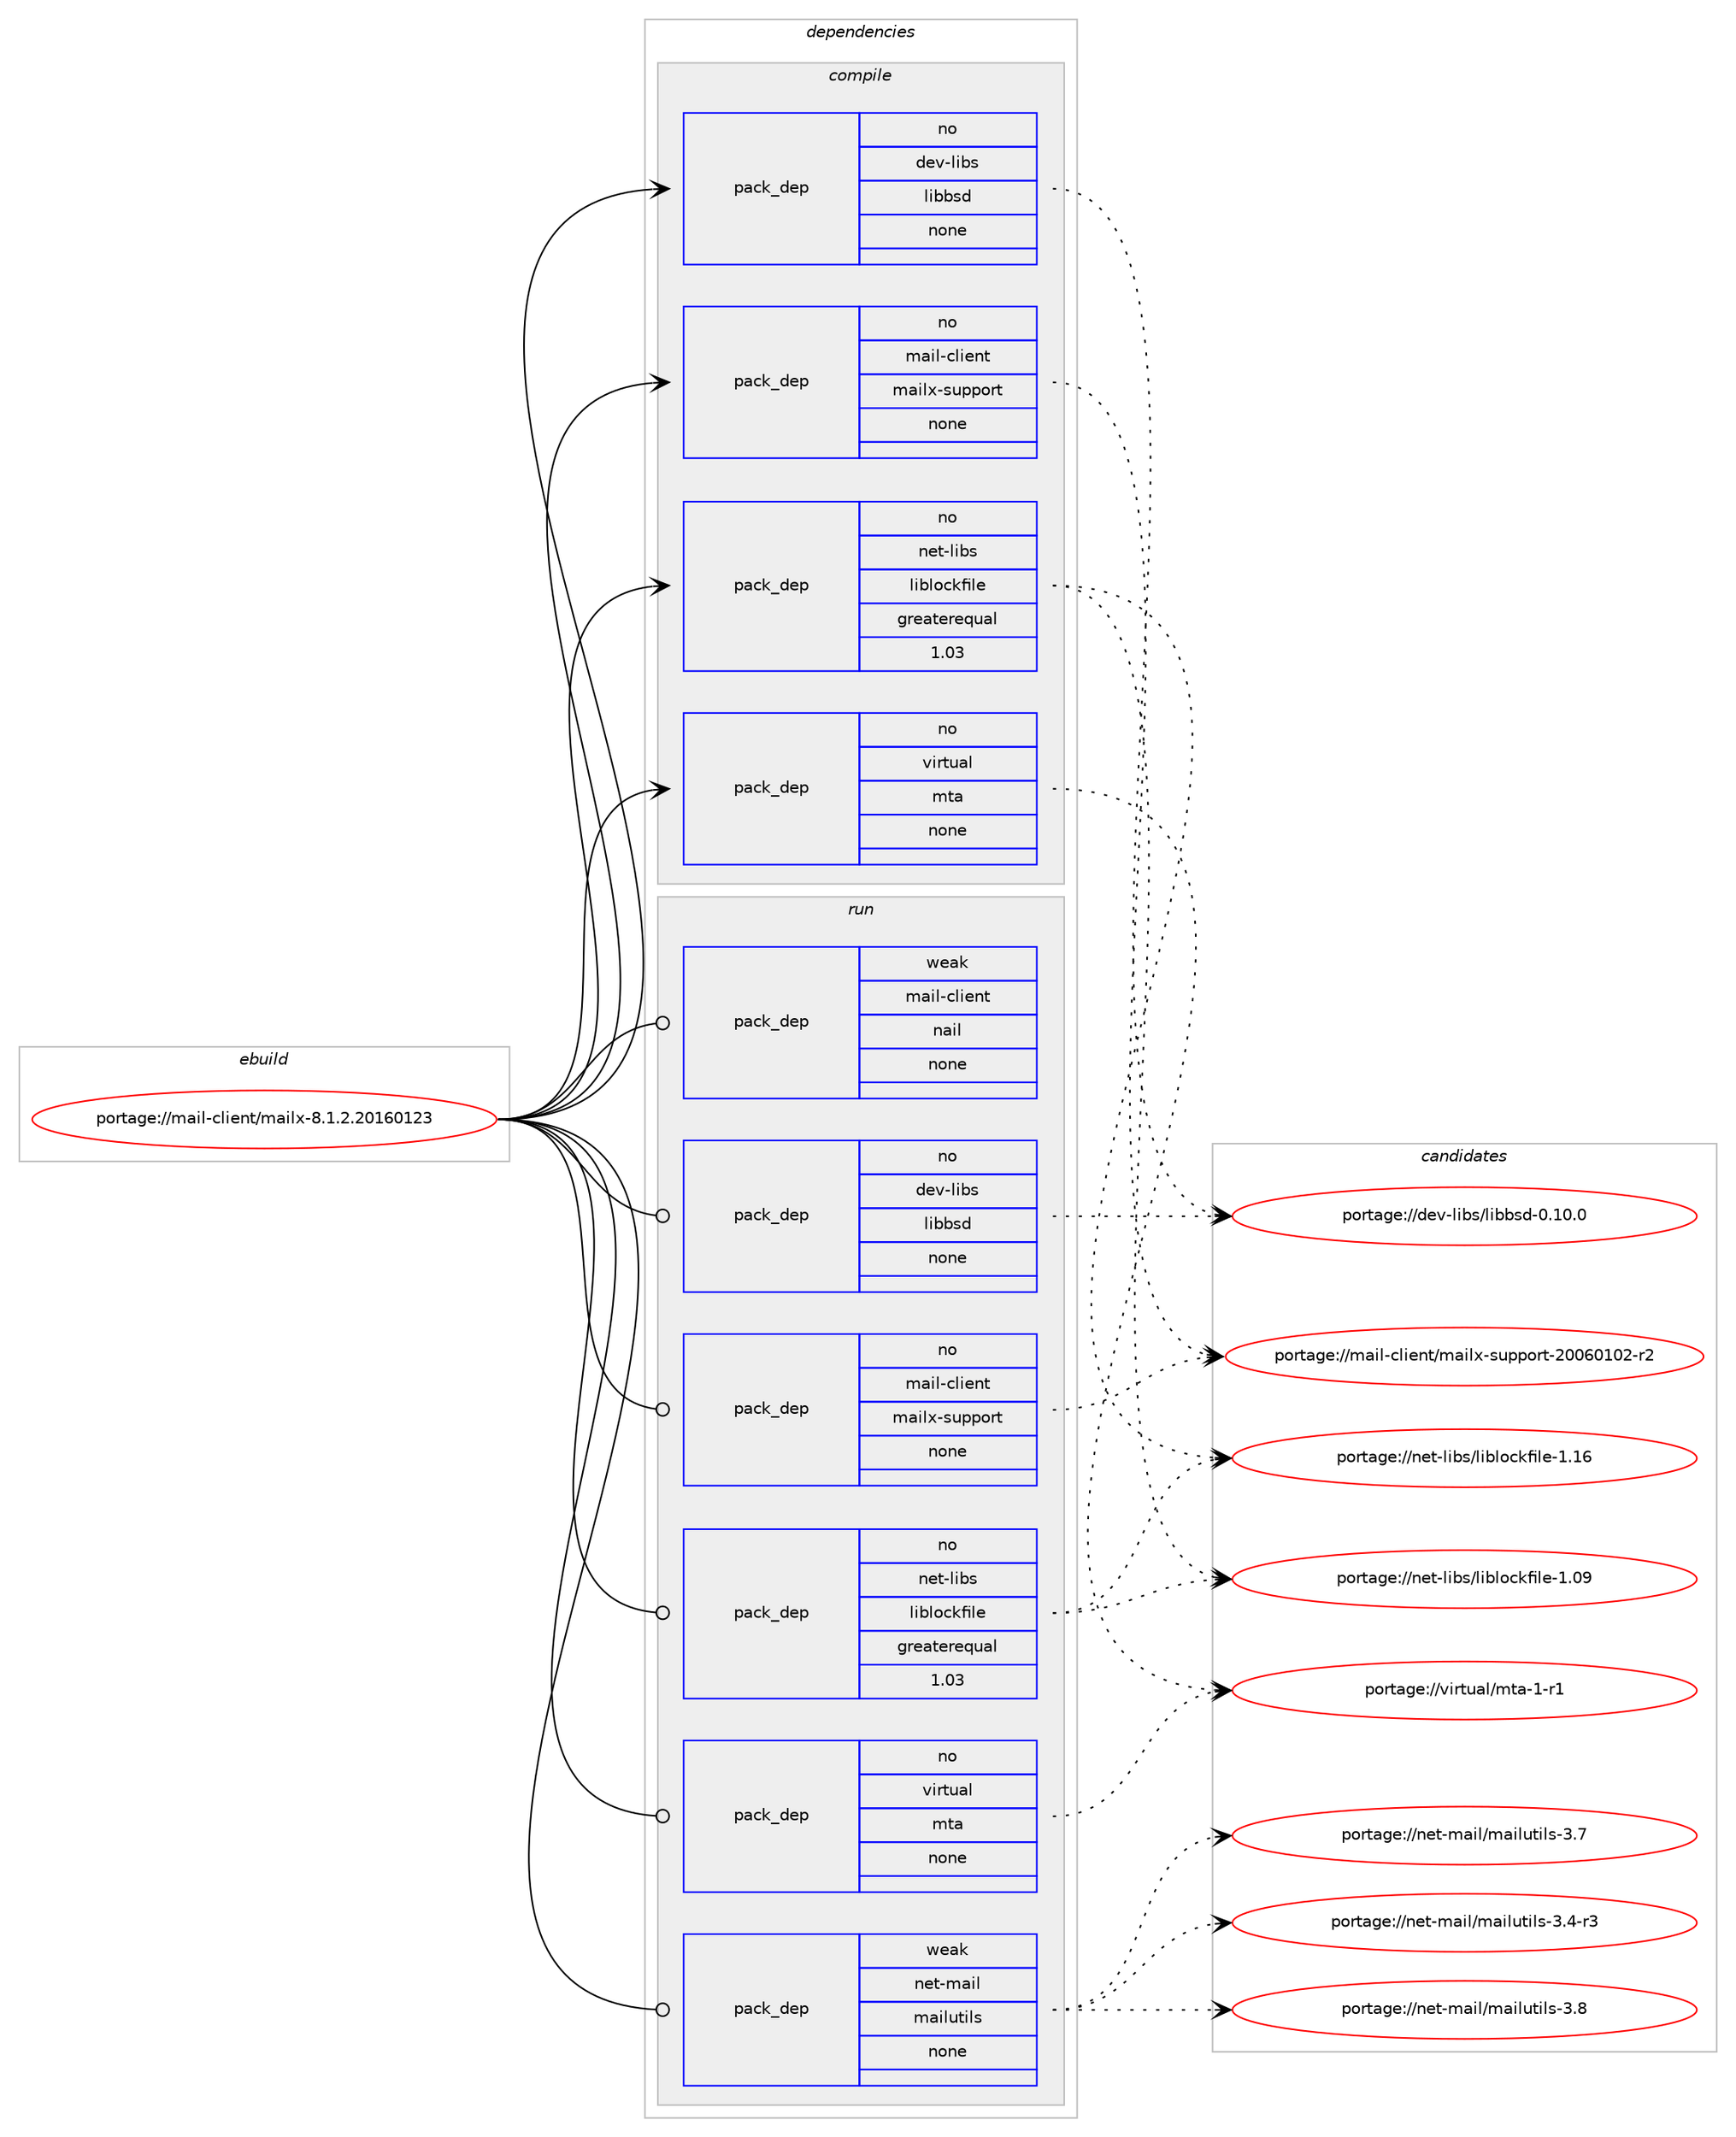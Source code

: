 digraph prolog {

# *************
# Graph options
# *************

newrank=true;
concentrate=true;
compound=true;
graph [rankdir=LR,fontname=Helvetica,fontsize=10,ranksep=1.5];#, ranksep=2.5, nodesep=0.2];
edge  [arrowhead=vee];
node  [fontname=Helvetica,fontsize=10];

# **********
# The ebuild
# **********

subgraph cluster_leftcol {
color=gray;
label=<<i>ebuild</i>>;
id [label="portage://mail-client/mailx-8.1.2.20160123", color=red, width=4, href="../mail-client/mailx-8.1.2.20160123.svg"];
}

# ****************
# The dependencies
# ****************

subgraph cluster_midcol {
color=gray;
label=<<i>dependencies</i>>;
subgraph cluster_compile {
fillcolor="#eeeeee";
style=filled;
label=<<i>compile</i>>;
subgraph pack178478 {
dependency236504 [label=<<TABLE BORDER="0" CELLBORDER="1" CELLSPACING="0" CELLPADDING="4" WIDTH="220"><TR><TD ROWSPAN="6" CELLPADDING="30">pack_dep</TD></TR><TR><TD WIDTH="110">no</TD></TR><TR><TD>dev-libs</TD></TR><TR><TD>libbsd</TD></TR><TR><TD>none</TD></TR><TR><TD></TD></TR></TABLE>>, shape=none, color=blue];
}
id:e -> dependency236504:w [weight=20,style="solid",arrowhead="vee"];
subgraph pack178479 {
dependency236505 [label=<<TABLE BORDER="0" CELLBORDER="1" CELLSPACING="0" CELLPADDING="4" WIDTH="220"><TR><TD ROWSPAN="6" CELLPADDING="30">pack_dep</TD></TR><TR><TD WIDTH="110">no</TD></TR><TR><TD>mail-client</TD></TR><TR><TD>mailx-support</TD></TR><TR><TD>none</TD></TR><TR><TD></TD></TR></TABLE>>, shape=none, color=blue];
}
id:e -> dependency236505:w [weight=20,style="solid",arrowhead="vee"];
subgraph pack178480 {
dependency236506 [label=<<TABLE BORDER="0" CELLBORDER="1" CELLSPACING="0" CELLPADDING="4" WIDTH="220"><TR><TD ROWSPAN="6" CELLPADDING="30">pack_dep</TD></TR><TR><TD WIDTH="110">no</TD></TR><TR><TD>net-libs</TD></TR><TR><TD>liblockfile</TD></TR><TR><TD>greaterequal</TD></TR><TR><TD>1.03</TD></TR></TABLE>>, shape=none, color=blue];
}
id:e -> dependency236506:w [weight=20,style="solid",arrowhead="vee"];
subgraph pack178481 {
dependency236507 [label=<<TABLE BORDER="0" CELLBORDER="1" CELLSPACING="0" CELLPADDING="4" WIDTH="220"><TR><TD ROWSPAN="6" CELLPADDING="30">pack_dep</TD></TR><TR><TD WIDTH="110">no</TD></TR><TR><TD>virtual</TD></TR><TR><TD>mta</TD></TR><TR><TD>none</TD></TR><TR><TD></TD></TR></TABLE>>, shape=none, color=blue];
}
id:e -> dependency236507:w [weight=20,style="solid",arrowhead="vee"];
}
subgraph cluster_compileandrun {
fillcolor="#eeeeee";
style=filled;
label=<<i>compile and run</i>>;
}
subgraph cluster_run {
fillcolor="#eeeeee";
style=filled;
label=<<i>run</i>>;
subgraph pack178482 {
dependency236508 [label=<<TABLE BORDER="0" CELLBORDER="1" CELLSPACING="0" CELLPADDING="4" WIDTH="220"><TR><TD ROWSPAN="6" CELLPADDING="30">pack_dep</TD></TR><TR><TD WIDTH="110">no</TD></TR><TR><TD>dev-libs</TD></TR><TR><TD>libbsd</TD></TR><TR><TD>none</TD></TR><TR><TD></TD></TR></TABLE>>, shape=none, color=blue];
}
id:e -> dependency236508:w [weight=20,style="solid",arrowhead="odot"];
subgraph pack178483 {
dependency236509 [label=<<TABLE BORDER="0" CELLBORDER="1" CELLSPACING="0" CELLPADDING="4" WIDTH="220"><TR><TD ROWSPAN="6" CELLPADDING="30">pack_dep</TD></TR><TR><TD WIDTH="110">no</TD></TR><TR><TD>mail-client</TD></TR><TR><TD>mailx-support</TD></TR><TR><TD>none</TD></TR><TR><TD></TD></TR></TABLE>>, shape=none, color=blue];
}
id:e -> dependency236509:w [weight=20,style="solid",arrowhead="odot"];
subgraph pack178484 {
dependency236510 [label=<<TABLE BORDER="0" CELLBORDER="1" CELLSPACING="0" CELLPADDING="4" WIDTH="220"><TR><TD ROWSPAN="6" CELLPADDING="30">pack_dep</TD></TR><TR><TD WIDTH="110">no</TD></TR><TR><TD>net-libs</TD></TR><TR><TD>liblockfile</TD></TR><TR><TD>greaterequal</TD></TR><TR><TD>1.03</TD></TR></TABLE>>, shape=none, color=blue];
}
id:e -> dependency236510:w [weight=20,style="solid",arrowhead="odot"];
subgraph pack178485 {
dependency236511 [label=<<TABLE BORDER="0" CELLBORDER="1" CELLSPACING="0" CELLPADDING="4" WIDTH="220"><TR><TD ROWSPAN="6" CELLPADDING="30">pack_dep</TD></TR><TR><TD WIDTH="110">no</TD></TR><TR><TD>virtual</TD></TR><TR><TD>mta</TD></TR><TR><TD>none</TD></TR><TR><TD></TD></TR></TABLE>>, shape=none, color=blue];
}
id:e -> dependency236511:w [weight=20,style="solid",arrowhead="odot"];
subgraph pack178486 {
dependency236512 [label=<<TABLE BORDER="0" CELLBORDER="1" CELLSPACING="0" CELLPADDING="4" WIDTH="220"><TR><TD ROWSPAN="6" CELLPADDING="30">pack_dep</TD></TR><TR><TD WIDTH="110">weak</TD></TR><TR><TD>mail-client</TD></TR><TR><TD>nail</TD></TR><TR><TD>none</TD></TR><TR><TD></TD></TR></TABLE>>, shape=none, color=blue];
}
id:e -> dependency236512:w [weight=20,style="solid",arrowhead="odot"];
subgraph pack178487 {
dependency236513 [label=<<TABLE BORDER="0" CELLBORDER="1" CELLSPACING="0" CELLPADDING="4" WIDTH="220"><TR><TD ROWSPAN="6" CELLPADDING="30">pack_dep</TD></TR><TR><TD WIDTH="110">weak</TD></TR><TR><TD>net-mail</TD></TR><TR><TD>mailutils</TD></TR><TR><TD>none</TD></TR><TR><TD></TD></TR></TABLE>>, shape=none, color=blue];
}
id:e -> dependency236513:w [weight=20,style="solid",arrowhead="odot"];
}
}

# **************
# The candidates
# **************

subgraph cluster_choices {
rank=same;
color=gray;
label=<<i>candidates</i>>;

subgraph choice178478 {
color=black;
nodesep=1;
choice100101118451081059811547108105989811510045484649484648 [label="portage://dev-libs/libbsd-0.10.0", color=red, width=4,href="../dev-libs/libbsd-0.10.0.svg"];
dependency236504:e -> choice100101118451081059811547108105989811510045484649484648:w [style=dotted,weight="100"];
}
subgraph choice178479 {
color=black;
nodesep=1;
choice1099710510845991081051011101164710997105108120451151171121121111141164550484854484948504511450 [label="portage://mail-client/mailx-support-20060102-r2", color=red, width=4,href="../mail-client/mailx-support-20060102-r2.svg"];
dependency236505:e -> choice1099710510845991081051011101164710997105108120451151171121121111141164550484854484948504511450:w [style=dotted,weight="100"];
}
subgraph choice178480 {
color=black;
nodesep=1;
choice11010111645108105981154710810598108111991071021051081014549464954 [label="portage://net-libs/liblockfile-1.16", color=red, width=4,href="../net-libs/liblockfile-1.16.svg"];
choice11010111645108105981154710810598108111991071021051081014549464857 [label="portage://net-libs/liblockfile-1.09", color=red, width=4,href="../net-libs/liblockfile-1.09.svg"];
dependency236506:e -> choice11010111645108105981154710810598108111991071021051081014549464954:w [style=dotted,weight="100"];
dependency236506:e -> choice11010111645108105981154710810598108111991071021051081014549464857:w [style=dotted,weight="100"];
}
subgraph choice178481 {
color=black;
nodesep=1;
choice11810511411611797108471091169745494511449 [label="portage://virtual/mta-1-r1", color=red, width=4,href="../virtual/mta-1-r1.svg"];
dependency236507:e -> choice11810511411611797108471091169745494511449:w [style=dotted,weight="100"];
}
subgraph choice178482 {
color=black;
nodesep=1;
choice100101118451081059811547108105989811510045484649484648 [label="portage://dev-libs/libbsd-0.10.0", color=red, width=4,href="../dev-libs/libbsd-0.10.0.svg"];
dependency236508:e -> choice100101118451081059811547108105989811510045484649484648:w [style=dotted,weight="100"];
}
subgraph choice178483 {
color=black;
nodesep=1;
choice1099710510845991081051011101164710997105108120451151171121121111141164550484854484948504511450 [label="portage://mail-client/mailx-support-20060102-r2", color=red, width=4,href="../mail-client/mailx-support-20060102-r2.svg"];
dependency236509:e -> choice1099710510845991081051011101164710997105108120451151171121121111141164550484854484948504511450:w [style=dotted,weight="100"];
}
subgraph choice178484 {
color=black;
nodesep=1;
choice11010111645108105981154710810598108111991071021051081014549464954 [label="portage://net-libs/liblockfile-1.16", color=red, width=4,href="../net-libs/liblockfile-1.16.svg"];
choice11010111645108105981154710810598108111991071021051081014549464857 [label="portage://net-libs/liblockfile-1.09", color=red, width=4,href="../net-libs/liblockfile-1.09.svg"];
dependency236510:e -> choice11010111645108105981154710810598108111991071021051081014549464954:w [style=dotted,weight="100"];
dependency236510:e -> choice11010111645108105981154710810598108111991071021051081014549464857:w [style=dotted,weight="100"];
}
subgraph choice178485 {
color=black;
nodesep=1;
choice11810511411611797108471091169745494511449 [label="portage://virtual/mta-1-r1", color=red, width=4,href="../virtual/mta-1-r1.svg"];
dependency236511:e -> choice11810511411611797108471091169745494511449:w [style=dotted,weight="100"];
}
subgraph choice178486 {
color=black;
nodesep=1;
}
subgraph choice178487 {
color=black;
nodesep=1;
choice1101011164510997105108471099710510811711610510811545514656 [label="portage://net-mail/mailutils-3.8", color=red, width=4,href="../net-mail/mailutils-3.8.svg"];
choice1101011164510997105108471099710510811711610510811545514655 [label="portage://net-mail/mailutils-3.7", color=red, width=4,href="../net-mail/mailutils-3.7.svg"];
choice11010111645109971051084710997105108117116105108115455146524511451 [label="portage://net-mail/mailutils-3.4-r3", color=red, width=4,href="../net-mail/mailutils-3.4-r3.svg"];
dependency236513:e -> choice1101011164510997105108471099710510811711610510811545514656:w [style=dotted,weight="100"];
dependency236513:e -> choice1101011164510997105108471099710510811711610510811545514655:w [style=dotted,weight="100"];
dependency236513:e -> choice11010111645109971051084710997105108117116105108115455146524511451:w [style=dotted,weight="100"];
}
}

}
